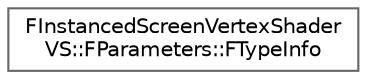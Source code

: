digraph "Graphical Class Hierarchy"
{
 // INTERACTIVE_SVG=YES
 // LATEX_PDF_SIZE
  bgcolor="transparent";
  edge [fontname=Helvetica,fontsize=10,labelfontname=Helvetica,labelfontsize=10];
  node [fontname=Helvetica,fontsize=10,shape=box,height=0.2,width=0.4];
  rankdir="LR";
  Node0 [id="Node000000",label="FInstancedScreenVertexShader\lVS::FParameters::FTypeInfo",height=0.2,width=0.4,color="grey40", fillcolor="white", style="filled",URL="$d3/dc2/structFInstancedScreenVertexShaderVS_1_1FParameters_1_1FTypeInfo.html",tooltip=" "];
}
